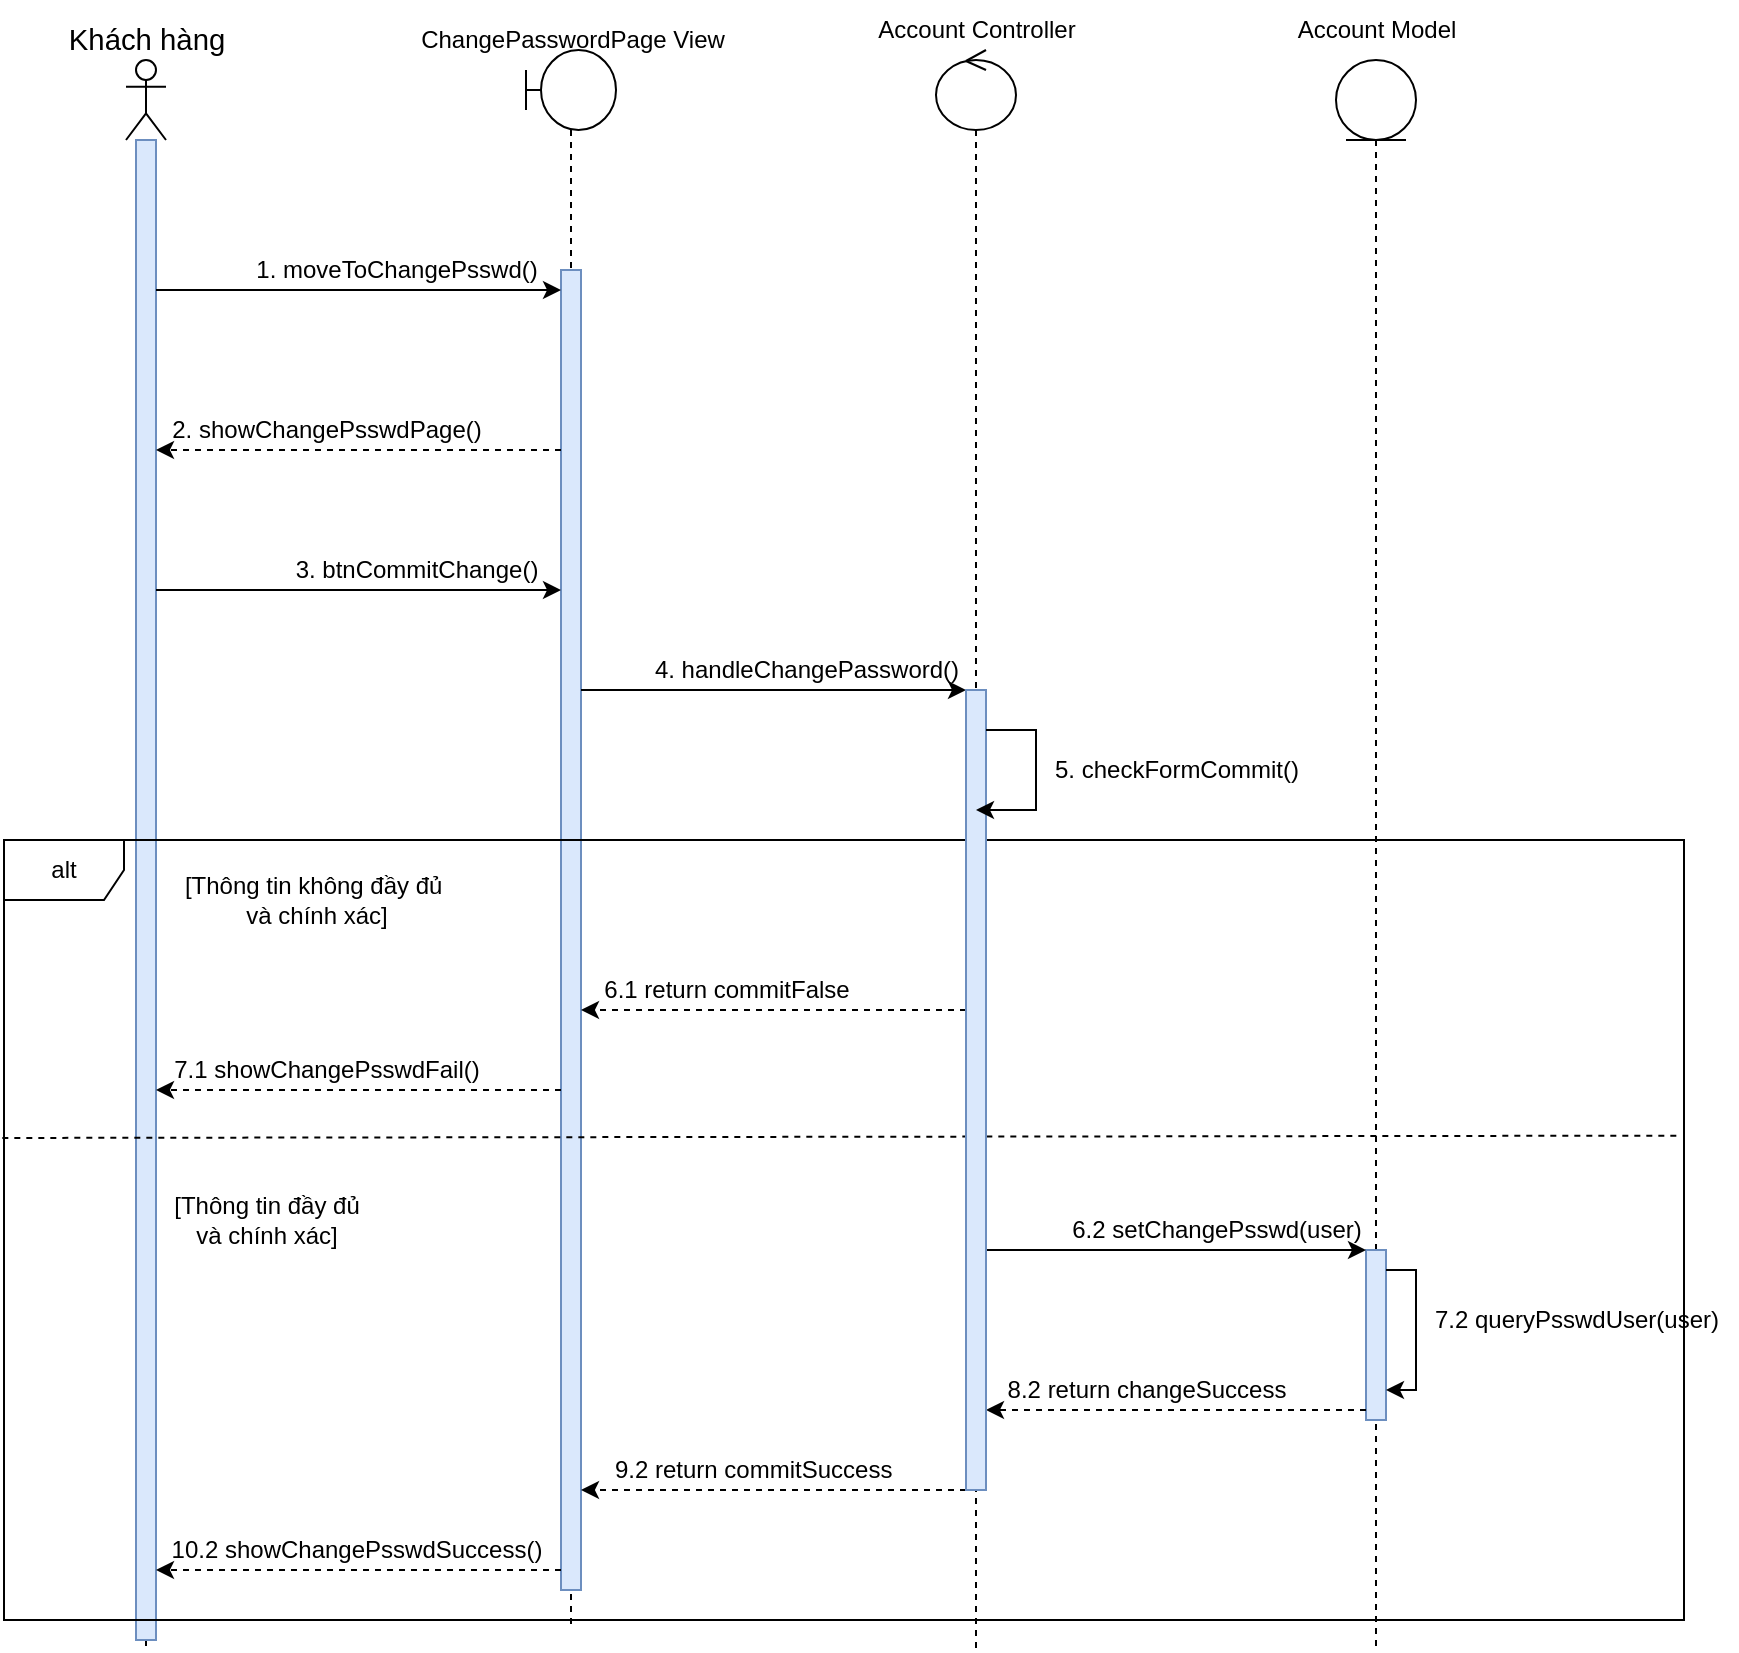 <mxfile version="16.5.1" type="device"><diagram id="la0iUq_kacUUBwd-93TU" name="Trang-2"><mxGraphModel dx="918" dy="754" grid="1" gridSize="10" guides="1" tooltips="1" connect="1" arrows="1" fold="1" page="1" pageScale="1" pageWidth="827" pageHeight="1169" math="0" shadow="0"><root><mxCell id="0"/><mxCell id="1" parent="0"/><mxCell id="l80kZ1i3zKH6oZ8vVVYS-1" value="" style="shape=umlLifeline;participant=umlActor;perimeter=lifelinePerimeter;whiteSpace=wrap;html=1;container=1;collapsible=0;recursiveResize=0;verticalAlign=top;spacingTop=36;outlineConnect=0;" parent="1" vertex="1"><mxGeometry x="475" y="205" width="20" height="795" as="geometry"/></mxCell><mxCell id="l80kZ1i3zKH6oZ8vVVYS-2" value="" style="html=1;points=[];perimeter=orthogonalPerimeter;fillColor=#dae8fc;strokeColor=#6c8ebf;" parent="l80kZ1i3zKH6oZ8vVVYS-1" vertex="1"><mxGeometry x="5" y="40" width="10" height="750" as="geometry"/></mxCell><mxCell id="l80kZ1i3zKH6oZ8vVVYS-3" value="&lt;span style=&quot;font-family: Calibri, sans-serif; font-size: 14.667px;&quot;&gt;Khách hàng&lt;/span&gt;" style="text;html=1;align=center;verticalAlign=middle;resizable=0;points=[];autosize=1;strokeColor=none;fillColor=none;" parent="1" vertex="1"><mxGeometry x="440" y="180" width="90" height="30" as="geometry"/></mxCell><mxCell id="l80kZ1i3zKH6oZ8vVVYS-4" value="" style="shape=umlLifeline;participant=umlBoundary;perimeter=lifelinePerimeter;whiteSpace=wrap;html=1;container=1;collapsible=0;recursiveResize=0;verticalAlign=top;spacingTop=36;outlineConnect=0;" parent="1" vertex="1"><mxGeometry x="675" y="200" width="45" height="790" as="geometry"/></mxCell><mxCell id="l80kZ1i3zKH6oZ8vVVYS-5" value="" style="html=1;points=[];perimeter=orthogonalPerimeter;fillColor=#dae8fc;strokeColor=#6c8ebf;" parent="l80kZ1i3zKH6oZ8vVVYS-4" vertex="1"><mxGeometry x="17.5" y="110" width="10" height="660" as="geometry"/></mxCell><mxCell id="Q9MOmeiL5r2MYiRRGr7C-1" style="edgeStyle=orthogonalEdgeStyle;rounded=0;orthogonalLoop=1;jettySize=auto;html=1;" parent="l80kZ1i3zKH6oZ8vVVYS-4" target="l80kZ1i3zKH6oZ8vVVYS-5" edge="1"><mxGeometry relative="1" as="geometry"><Array as="points"><mxPoint x="-15" y="270"/><mxPoint x="-15" y="270"/></Array><mxPoint x="-185" y="270" as="sourcePoint"/><mxPoint x="33" y="270" as="targetPoint"/></mxGeometry></mxCell><mxCell id="l80kZ1i3zKH6oZ8vVVYS-9" value="ChangePasswordPage View" style="text;html=1;align=center;verticalAlign=middle;resizable=0;points=[];autosize=1;strokeColor=none;fillColor=none;" parent="1" vertex="1"><mxGeometry x="612.5" y="185" width="170" height="20" as="geometry"/></mxCell><mxCell id="l80kZ1i3zKH6oZ8vVVYS-10" value="Account&amp;nbsp;Controller" style="text;html=1;align=center;verticalAlign=middle;resizable=0;points=[];autosize=1;strokeColor=none;fillColor=none;" parent="1" vertex="1"><mxGeometry x="840" y="175" width="120" height="30" as="geometry"/></mxCell><mxCell id="l80kZ1i3zKH6oZ8vVVYS-11" value="" style="shape=umlLifeline;participant=umlEntity;perimeter=lifelinePerimeter;whiteSpace=wrap;html=1;container=1;collapsible=0;recursiveResize=0;verticalAlign=top;spacingTop=36;outlineConnect=0;" parent="1" vertex="1"><mxGeometry x="1080" y="205" width="40" height="795" as="geometry"/></mxCell><mxCell id="nAdpRbIppx9-WmSGpTdW-10" value="" style="html=1;points=[];perimeter=orthogonalPerimeter;fillColor=#dae8fc;strokeColor=#6c8ebf;" parent="l80kZ1i3zKH6oZ8vVVYS-11" vertex="1"><mxGeometry x="15" y="595" width="10" height="85" as="geometry"/></mxCell><mxCell id="nAdpRbIppx9-WmSGpTdW-13" style="edgeStyle=orthogonalEdgeStyle;rounded=0;orthogonalLoop=1;jettySize=auto;html=1;" parent="l80kZ1i3zKH6oZ8vVVYS-11" source="nAdpRbIppx9-WmSGpTdW-10" target="nAdpRbIppx9-WmSGpTdW-10" edge="1"><mxGeometry relative="1" as="geometry"><Array as="points"><mxPoint x="40" y="605"/><mxPoint x="40" y="665"/></Array></mxGeometry></mxCell><mxCell id="l80kZ1i3zKH6oZ8vVVYS-14" value="Account Model" style="text;html=1;align=center;verticalAlign=middle;resizable=0;points=[];autosize=1;strokeColor=none;fillColor=none;" parent="1" vertex="1"><mxGeometry x="1050" y="175" width="100" height="30" as="geometry"/></mxCell><mxCell id="l80kZ1i3zKH6oZ8vVVYS-15" style="edgeStyle=orthogonalEdgeStyle;rounded=0;orthogonalLoop=1;jettySize=auto;html=1;" parent="1" source="l80kZ1i3zKH6oZ8vVVYS-2" target="l80kZ1i3zKH6oZ8vVVYS-5" edge="1"><mxGeometry relative="1" as="geometry"><Array as="points"><mxPoint x="600" y="320"/><mxPoint x="600" y="320"/></Array></mxGeometry></mxCell><mxCell id="l80kZ1i3zKH6oZ8vVVYS-16" value="1. moveToChangePsswd()" style="text;html=1;align=center;verticalAlign=middle;resizable=0;points=[];autosize=1;strokeColor=none;fillColor=none;" parent="1" vertex="1"><mxGeometry x="530" y="300" width="160" height="20" as="geometry"/></mxCell><mxCell id="l80kZ1i3zKH6oZ8vVVYS-17" style="edgeStyle=orthogonalEdgeStyle;rounded=0;orthogonalLoop=1;jettySize=auto;html=1;dashed=1;" parent="1" source="l80kZ1i3zKH6oZ8vVVYS-5" target="l80kZ1i3zKH6oZ8vVVYS-2" edge="1"><mxGeometry relative="1" as="geometry"><Array as="points"><mxPoint x="600" y="400"/><mxPoint x="600" y="400"/></Array></mxGeometry></mxCell><mxCell id="l80kZ1i3zKH6oZ8vVVYS-18" value="2. showChangePsswdPage()" style="text;html=1;align=center;verticalAlign=middle;resizable=0;points=[];autosize=1;strokeColor=none;fillColor=none;" parent="1" vertex="1"><mxGeometry x="490" y="380" width="170" height="20" as="geometry"/></mxCell><mxCell id="Q9MOmeiL5r2MYiRRGr7C-2" value="3. btnCommitChange()" style="text;html=1;align=center;verticalAlign=middle;resizable=0;points=[];autosize=1;strokeColor=none;fillColor=none;" parent="1" vertex="1"><mxGeometry x="550" y="450" width="140" height="20" as="geometry"/></mxCell><mxCell id="udvPXhXsKeJbY9Z3dobZ-1" value="4. handleChangePassword()" style="text;html=1;align=center;verticalAlign=middle;resizable=0;points=[];autosize=1;strokeColor=none;fillColor=none;" parent="1" vertex="1"><mxGeometry x="730" y="500" width="170" height="20" as="geometry"/></mxCell><mxCell id="udvPXhXsKeJbY9Z3dobZ-2" style="edgeStyle=orthogonalEdgeStyle;rounded=0;orthogonalLoop=1;jettySize=auto;html=1;" parent="1" source="l80kZ1i3zKH6oZ8vVVYS-5" target="zUUQlKvCXE3s7rn4dL73-1" edge="1"><mxGeometry relative="1" as="geometry"><Array as="points"><mxPoint x="760" y="520"/><mxPoint x="760" y="520"/></Array><mxPoint x="720" y="520" as="sourcePoint"/><mxPoint x="899.5" y="520" as="targetPoint"/></mxGeometry></mxCell><mxCell id="nAdpRbIppx9-WmSGpTdW-3" value="5. checkFormCommit()" style="text;html=1;align=center;verticalAlign=middle;resizable=0;points=[];autosize=1;strokeColor=none;fillColor=none;" parent="1" vertex="1"><mxGeometry x="930" y="550" width="140" height="20" as="geometry"/></mxCell><mxCell id="nAdpRbIppx9-WmSGpTdW-4" value="[Thông tin không đầy đủ&amp;nbsp;&lt;br&gt;và chính xác]" style="text;html=1;align=center;verticalAlign=middle;resizable=0;points=[];autosize=1;strokeColor=none;fillColor=none;" parent="1" vertex="1"><mxGeometry x="495" y="610" width="150" height="30" as="geometry"/></mxCell><mxCell id="nAdpRbIppx9-WmSGpTdW-5" style="edgeStyle=orthogonalEdgeStyle;rounded=0;orthogonalLoop=1;jettySize=auto;html=1;dashed=1;" parent="1" source="zUUQlKvCXE3s7rn4dL73-1" target="l80kZ1i3zKH6oZ8vVVYS-5" edge="1"><mxGeometry relative="1" as="geometry"><Array as="points"><mxPoint x="790" y="680"/><mxPoint x="790" y="680"/></Array></mxGeometry></mxCell><mxCell id="nAdpRbIppx9-WmSGpTdW-6" value="6.1 return commitFalse" style="text;html=1;align=center;verticalAlign=middle;resizable=0;points=[];autosize=1;strokeColor=none;fillColor=none;" parent="1" vertex="1"><mxGeometry x="705" y="660" width="140" height="20" as="geometry"/></mxCell><mxCell id="nAdpRbIppx9-WmSGpTdW-8" style="edgeStyle=orthogonalEdgeStyle;rounded=0;orthogonalLoop=1;jettySize=auto;html=1;dashed=1;" parent="1" source="l80kZ1i3zKH6oZ8vVVYS-5" target="l80kZ1i3zKH6oZ8vVVYS-2" edge="1"><mxGeometry relative="1" as="geometry"><Array as="points"><mxPoint x="650" y="720"/><mxPoint x="650" y="720"/></Array></mxGeometry></mxCell><mxCell id="nAdpRbIppx9-WmSGpTdW-9" value="7.1 showChangePsswdFail()" style="text;html=1;align=center;verticalAlign=middle;resizable=0;points=[];autosize=1;strokeColor=none;fillColor=none;" parent="1" vertex="1"><mxGeometry x="490" y="700" width="170" height="20" as="geometry"/></mxCell><mxCell id="nAdpRbIppx9-WmSGpTdW-11" style="edgeStyle=orthogonalEdgeStyle;rounded=0;orthogonalLoop=1;jettySize=auto;html=1;" parent="1" source="zUUQlKvCXE3s7rn4dL73-1" target="nAdpRbIppx9-WmSGpTdW-10" edge="1"><mxGeometry relative="1" as="geometry"><Array as="points"><mxPoint x="950" y="800"/><mxPoint x="950" y="800"/></Array></mxGeometry></mxCell><mxCell id="nAdpRbIppx9-WmSGpTdW-12" value="6.2 setChangePsswd(user)" style="text;html=1;align=center;verticalAlign=middle;resizable=0;points=[];autosize=1;strokeColor=none;fillColor=none;" parent="1" vertex="1"><mxGeometry x="940" y="780" width="160" height="20" as="geometry"/></mxCell><mxCell id="nAdpRbIppx9-WmSGpTdW-14" value="7.2 queryPsswdUser(user)" style="text;html=1;align=center;verticalAlign=middle;resizable=0;points=[];autosize=1;strokeColor=none;fillColor=none;" parent="1" vertex="1"><mxGeometry x="1120" y="825" width="160" height="20" as="geometry"/></mxCell><mxCell id="nAdpRbIppx9-WmSGpTdW-15" style="edgeStyle=orthogonalEdgeStyle;rounded=0;orthogonalLoop=1;jettySize=auto;html=1;dashed=1;" parent="1" source="nAdpRbIppx9-WmSGpTdW-10" target="zUUQlKvCXE3s7rn4dL73-1" edge="1"><mxGeometry relative="1" as="geometry"><Array as="points"><mxPoint x="1010" y="880"/><mxPoint x="1010" y="880"/></Array></mxGeometry></mxCell><mxCell id="nAdpRbIppx9-WmSGpTdW-16" value="8.2 return changeSuccess" style="text;html=1;align=center;verticalAlign=middle;resizable=0;points=[];autosize=1;strokeColor=none;fillColor=none;" parent="1" vertex="1"><mxGeometry x="910" y="860" width="150" height="20" as="geometry"/></mxCell><mxCell id="nAdpRbIppx9-WmSGpTdW-17" style="edgeStyle=orthogonalEdgeStyle;rounded=0;orthogonalLoop=1;jettySize=auto;html=1;dashed=1;" parent="1" source="zUUQlKvCXE3s7rn4dL73-1" target="l80kZ1i3zKH6oZ8vVVYS-5" edge="1"><mxGeometry relative="1" as="geometry"><Array as="points"><mxPoint x="830" y="920"/><mxPoint x="830" y="920"/></Array></mxGeometry></mxCell><mxCell id="nAdpRbIppx9-WmSGpTdW-18" value="&amp;nbsp; 9.2 return commitSuccess" style="text;html=1;align=center;verticalAlign=middle;resizable=0;points=[];autosize=1;strokeColor=none;fillColor=none;" parent="1" vertex="1"><mxGeometry x="705" y="900" width="160" height="20" as="geometry"/></mxCell><mxCell id="nAdpRbIppx9-WmSGpTdW-19" style="edgeStyle=orthogonalEdgeStyle;rounded=0;orthogonalLoop=1;jettySize=auto;html=1;dashed=1;" parent="1" source="l80kZ1i3zKH6oZ8vVVYS-5" target="l80kZ1i3zKH6oZ8vVVYS-2" edge="1"><mxGeometry relative="1" as="geometry"><Array as="points"><mxPoint x="600" y="960"/><mxPoint x="600" y="960"/></Array></mxGeometry></mxCell><mxCell id="nAdpRbIppx9-WmSGpTdW-20" value="10.2 showChangePsswdSuccess()" style="text;html=1;align=center;verticalAlign=middle;resizable=0;points=[];autosize=1;strokeColor=none;fillColor=none;" parent="1" vertex="1"><mxGeometry x="490" y="940" width="200" height="20" as="geometry"/></mxCell><mxCell id="nAdpRbIppx9-WmSGpTdW-21" value="[Thông tin đầy đủ&lt;br&gt;và chính xác]" style="text;html=1;align=center;verticalAlign=middle;resizable=0;points=[];autosize=1;strokeColor=none;fillColor=none;" parent="1" vertex="1"><mxGeometry x="490" y="770" width="110" height="30" as="geometry"/></mxCell><mxCell id="O6wMedhLrHDkQrXqiNfu-1" value="alt" style="shape=umlFrame;whiteSpace=wrap;html=1;" parent="1" vertex="1"><mxGeometry x="414" y="595" width="840" height="390" as="geometry"/></mxCell><mxCell id="O6wMedhLrHDkQrXqiNfu-2" value="" style="endArrow=none;dashed=1;html=1;rounded=0;exitX=-0.001;exitY=0.382;exitDx=0;exitDy=0;exitPerimeter=0;entryX=0.999;entryY=0.379;entryDx=0;entryDy=0;entryPerimeter=0;" parent="1" source="O6wMedhLrHDkQrXqiNfu-1" target="O6wMedhLrHDkQrXqiNfu-1" edge="1"><mxGeometry width="50" height="50" relative="1" as="geometry"><mxPoint x="710" y="910" as="sourcePoint"/><mxPoint x="760" y="860" as="targetPoint"/></mxGeometry></mxCell><mxCell id="zMg40Owsx5lHNyIhWaZs-1" value="" style="shape=umlLifeline;participant=umlControl;perimeter=lifelinePerimeter;whiteSpace=wrap;html=1;container=1;collapsible=0;recursiveResize=0;verticalAlign=top;spacingTop=36;outlineConnect=0;" parent="1" vertex="1"><mxGeometry x="880" y="200" width="40" height="800" as="geometry"/></mxCell><mxCell id="zUUQlKvCXE3s7rn4dL73-1" value="" style="html=1;points=[];perimeter=orthogonalPerimeter;fillColor=#dae8fc;strokeColor=#6c8ebf;" parent="zMg40Owsx5lHNyIhWaZs-1" vertex="1"><mxGeometry x="15" y="320" width="10" height="400" as="geometry"/></mxCell><mxCell id="zMg40Owsx5lHNyIhWaZs-3" style="edgeStyle=orthogonalEdgeStyle;rounded=0;orthogonalLoop=1;jettySize=auto;html=1;" parent="zMg40Owsx5lHNyIhWaZs-1" source="zUUQlKvCXE3s7rn4dL73-1" target="zMg40Owsx5lHNyIhWaZs-1" edge="1"><mxGeometry relative="1" as="geometry"><mxPoint x="80" y="440" as="targetPoint"/><Array as="points"><mxPoint x="50" y="340"/><mxPoint x="50" y="380"/></Array></mxGeometry></mxCell></root></mxGraphModel></diagram></mxfile>